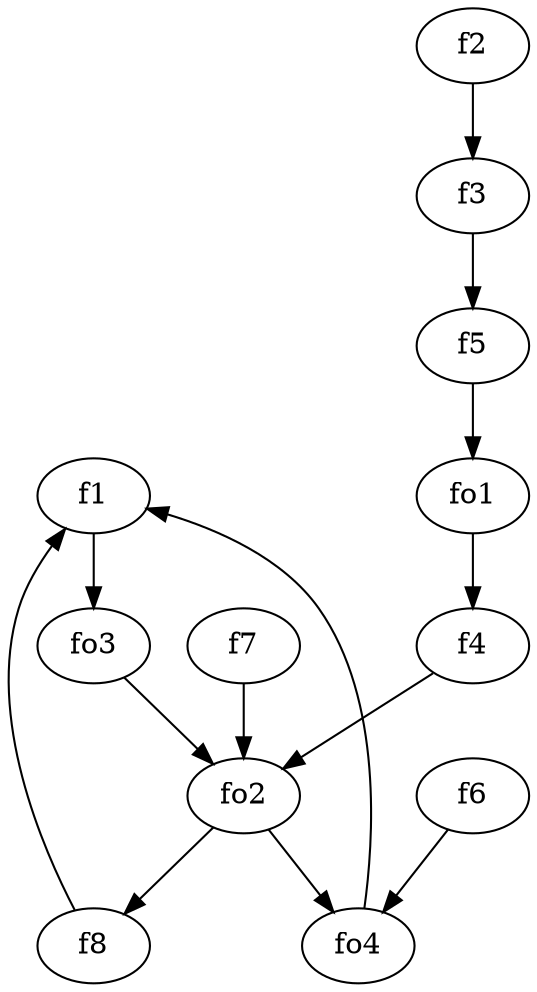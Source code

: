 strict digraph  {
f1;
f2;
f3;
f4;
f5;
f6;
f7;
f8;
fo1;
fo2;
fo3;
fo4;
f1 -> fo3  [weight=2];
f2 -> f3  [weight=2];
f3 -> f5  [weight=2];
f4 -> fo2  [weight=2];
f5 -> fo1  [weight=2];
f6 -> fo4  [weight=2];
f7 -> fo2  [weight=2];
f8 -> f1  [weight=2];
fo1 -> f4  [weight=2];
fo2 -> fo4  [weight=2];
fo2 -> f8  [weight=2];
fo3 -> fo2  [weight=2];
fo4 -> f1  [weight=2];
}
